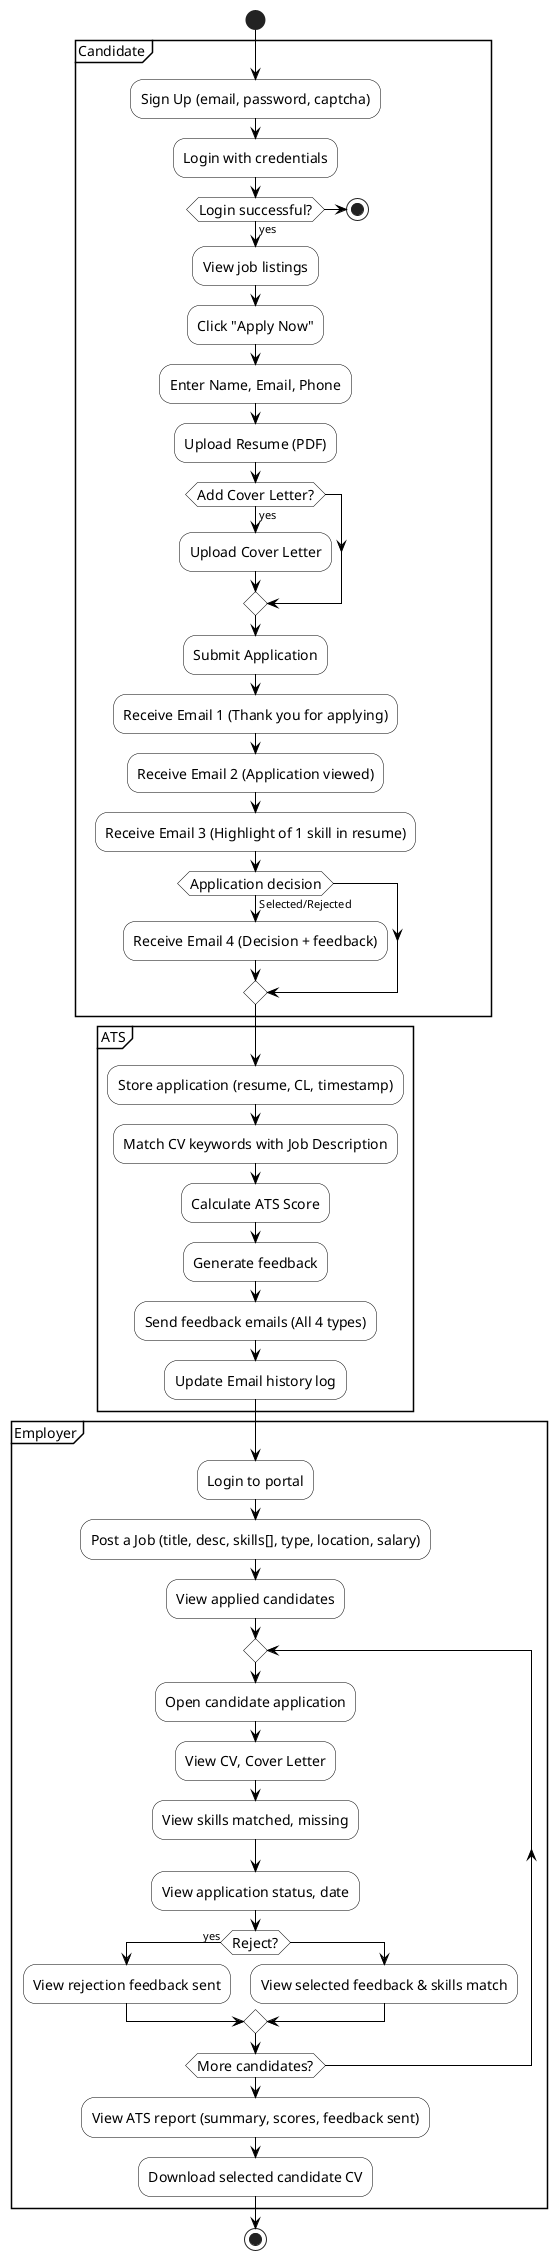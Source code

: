 @startuml
skinparam monochrome true
skinparam activityFontSize 14
skinparam activityFontName "Arial"
skinparam ArrowColor black
skinparam ActivityBorderColor black
skinparam ActivityBackgroundColor white

start

partition Candidate {
    :Sign Up (email, password, captcha);
    :Login with credentials;

    if (Login successful?) then (yes)
        :View job listings;
        :Click "Apply Now";
        :Enter Name, Email, Phone;
        :Upload Resume (PDF);
        if (Add Cover Letter?) then (yes)
            :Upload Cover Letter;
        endif
        :Submit Application;

        :Receive Email 1 (Thank you for applying);
        :Receive Email 2 (Application viewed);
        :Receive Email 3 (Highlight of 1 skill in resume);

        if (Application decision) then (Selected/Rejected)
            :Receive Email 4 (Decision + feedback);
        endif
    else
        stop
    endif
}

partition ATS {
    :Store application (resume, CL, timestamp);
    :Match CV keywords with Job Description;
    :Calculate ATS Score;
    :Generate feedback;
    :Send feedback emails (All 4 types);
    :Update Email history log;
}

partition Employer {
    :Login to portal;
    :Post a Job (title, desc, skills[], type, location, salary);
    :View applied candidates;

    repeat
        :Open candidate application;
        :View CV, Cover Letter;
        :View skills matched, missing;
        :View application status, date;
        if (Reject?) then (yes)
            :View rejection feedback sent;
        else
            :View selected feedback & skills match;
        endif
    repeat while (More candidates?)

    :View ATS report (summary, scores, feedback sent);
    :Download selected candidate CV;
}

stop
@enduml
